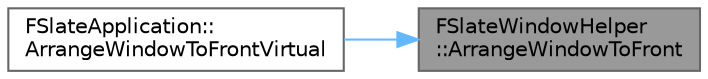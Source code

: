 digraph "FSlateWindowHelper::ArrangeWindowToFront"
{
 // INTERACTIVE_SVG=YES
 // LATEX_PDF_SIZE
  bgcolor="transparent";
  edge [fontname=Helvetica,fontsize=10,labelfontname=Helvetica,labelfontsize=10];
  node [fontname=Helvetica,fontsize=10,shape=box,height=0.2,width=0.4];
  rankdir="RL";
  Node1 [id="Node000001",label="FSlateWindowHelper\l::ArrangeWindowToFront",height=0.2,width=0.4,color="gray40", fillcolor="grey60", style="filled", fontcolor="black",tooltip="Reorders the given collection of windows so the specified window is brought to the front."];
  Node1 -> Node2 [id="edge1_Node000001_Node000002",dir="back",color="steelblue1",style="solid",tooltip=" "];
  Node2 [id="Node000002",label="FSlateApplication::\lArrangeWindowToFrontVirtual",height=0.2,width=0.4,color="grey40", fillcolor="white", style="filled",URL="$dc/df2/classFSlateApplication.html#a362d8f0119f94ff43998c4fc7a6ed039",tooltip="Reorders an array of windows so the specified window is \"brought to the front\"."];
}
